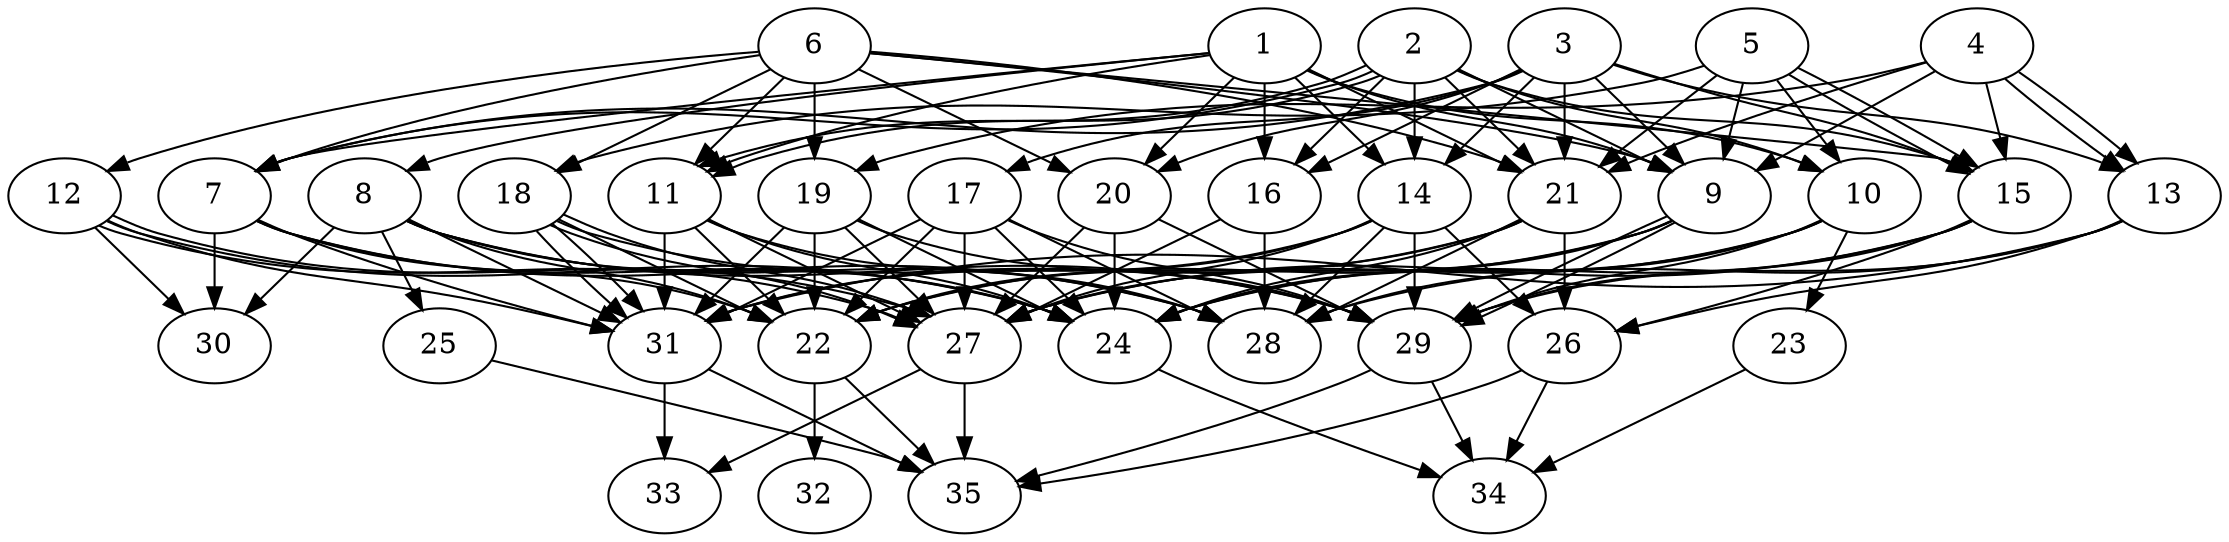 // DAG automatically generated by daggen at Thu Oct  3 14:05:37 2019
// ./daggen --dot -n 35 --ccr 0.5 --fat 0.7 --regular 0.5 --density 0.9 --mindata 5242880 --maxdata 52428800 
digraph G {
  1 [size="57516032", alpha="0.09", expect_size="28758016"] 
  1 -> 7 [size ="28758016"]
  1 -> 8 [size ="28758016"]
  1 -> 9 [size ="28758016"]
  1 -> 10 [size ="28758016"]
  1 -> 11 [size ="28758016"]
  1 -> 14 [size ="28758016"]
  1 -> 16 [size ="28758016"]
  1 -> 20 [size ="28758016"]
  1 -> 21 [size ="28758016"]
  2 [size="55898112", alpha="0.20", expect_size="27949056"] 
  2 -> 7 [size ="27949056"]
  2 -> 9 [size ="27949056"]
  2 -> 10 [size ="27949056"]
  2 -> 11 [size ="27949056"]
  2 -> 11 [size ="27949056"]
  2 -> 14 [size ="27949056"]
  2 -> 15 [size ="27949056"]
  2 -> 16 [size ="27949056"]
  2 -> 21 [size ="27949056"]
  3 [size="11974656", alpha="0.05", expect_size="5987328"] 
  3 -> 7 [size ="5987328"]
  3 -> 9 [size ="5987328"]
  3 -> 13 [size ="5987328"]
  3 -> 14 [size ="5987328"]
  3 -> 15 [size ="5987328"]
  3 -> 16 [size ="5987328"]
  3 -> 17 [size ="5987328"]
  3 -> 20 [size ="5987328"]
  3 -> 21 [size ="5987328"]
  4 [size="86366208", alpha="0.12", expect_size="43183104"] 
  4 -> 9 [size ="43183104"]
  4 -> 13 [size ="43183104"]
  4 -> 13 [size ="43183104"]
  4 -> 15 [size ="43183104"]
  4 -> 19 [size ="43183104"]
  4 -> 21 [size ="43183104"]
  5 [size="27514880", alpha="0.07", expect_size="13757440"] 
  5 -> 9 [size ="13757440"]
  5 -> 10 [size ="13757440"]
  5 -> 15 [size ="13757440"]
  5 -> 15 [size ="13757440"]
  5 -> 18 [size ="13757440"]
  5 -> 21 [size ="13757440"]
  6 [size="51120128", alpha="0.06", expect_size="25560064"] 
  6 -> 7 [size ="25560064"]
  6 -> 9 [size ="25560064"]
  6 -> 11 [size ="25560064"]
  6 -> 12 [size ="25560064"]
  6 -> 15 [size ="25560064"]
  6 -> 18 [size ="25560064"]
  6 -> 19 [size ="25560064"]
  6 -> 20 [size ="25560064"]
  6 -> 21 [size ="25560064"]
  7 [size="85958656", alpha="0.05", expect_size="42979328"] 
  7 -> 22 [size ="42979328"]
  7 -> 24 [size ="42979328"]
  7 -> 28 [size ="42979328"]
  7 -> 30 [size ="42979328"]
  7 -> 31 [size ="42979328"]
  8 [size="56868864", alpha="0.08", expect_size="28434432"] 
  8 -> 22 [size ="28434432"]
  8 -> 24 [size ="28434432"]
  8 -> 25 [size ="28434432"]
  8 -> 28 [size ="28434432"]
  8 -> 29 [size ="28434432"]
  8 -> 30 [size ="28434432"]
  8 -> 31 [size ="28434432"]
  9 [size="94451712", alpha="0.01", expect_size="47225856"] 
  9 -> 22 [size ="47225856"]
  9 -> 24 [size ="47225856"]
  9 -> 27 [size ="47225856"]
  9 -> 29 [size ="47225856"]
  9 -> 29 [size ="47225856"]
  10 [size="96004096", alpha="0.08", expect_size="48002048"] 
  10 -> 23 [size ="48002048"]
  10 -> 24 [size ="48002048"]
  10 -> 27 [size ="48002048"]
  10 -> 28 [size ="48002048"]
  10 -> 29 [size ="48002048"]
  11 [size="38780928", alpha="0.03", expect_size="19390464"] 
  11 -> 22 [size ="19390464"]
  11 -> 24 [size ="19390464"]
  11 -> 27 [size ="19390464"]
  11 -> 28 [size ="19390464"]
  11 -> 31 [size ="19390464"]
  12 [size="81297408", alpha="0.18", expect_size="40648704"] 
  12 -> 24 [size ="40648704"]
  12 -> 27 [size ="40648704"]
  12 -> 27 [size ="40648704"]
  12 -> 30 [size ="40648704"]
  12 -> 31 [size ="40648704"]
  13 [size="79820800", alpha="0.05", expect_size="39910400"] 
  13 -> 26 [size ="39910400"]
  13 -> 28 [size ="39910400"]
  13 -> 29 [size ="39910400"]
  13 -> 31 [size ="39910400"]
  14 [size="102191104", alpha="0.06", expect_size="51095552"] 
  14 -> 22 [size ="51095552"]
  14 -> 26 [size ="51095552"]
  14 -> 27 [size ="51095552"]
  14 -> 28 [size ="51095552"]
  14 -> 29 [size ="51095552"]
  14 -> 31 [size ="51095552"]
  15 [size="66783232", alpha="0.00", expect_size="33391616"] 
  15 -> 24 [size ="33391616"]
  15 -> 26 [size ="33391616"]
  15 -> 27 [size ="33391616"]
  15 -> 29 [size ="33391616"]
  16 [size="100927488", alpha="0.05", expect_size="50463744"] 
  16 -> 27 [size ="50463744"]
  16 -> 28 [size ="50463744"]
  17 [size="35436544", alpha="0.03", expect_size="17718272"] 
  17 -> 22 [size ="17718272"]
  17 -> 24 [size ="17718272"]
  17 -> 27 [size ="17718272"]
  17 -> 28 [size ="17718272"]
  17 -> 29 [size ="17718272"]
  17 -> 31 [size ="17718272"]
  18 [size="58048512", alpha="0.09", expect_size="29024256"] 
  18 -> 22 [size ="29024256"]
  18 -> 27 [size ="29024256"]
  18 -> 27 [size ="29024256"]
  18 -> 29 [size ="29024256"]
  18 -> 31 [size ="29024256"]
  18 -> 31 [size ="29024256"]
  19 [size="94056448", alpha="0.03", expect_size="47028224"] 
  19 -> 22 [size ="47028224"]
  19 -> 24 [size ="47028224"]
  19 -> 27 [size ="47028224"]
  19 -> 29 [size ="47028224"]
  19 -> 31 [size ="47028224"]
  20 [size="98287616", alpha="0.12", expect_size="49143808"] 
  20 -> 24 [size ="49143808"]
  20 -> 27 [size ="49143808"]
  20 -> 29 [size ="49143808"]
  21 [size="40599552", alpha="0.12", expect_size="20299776"] 
  21 -> 22 [size ="20299776"]
  21 -> 24 [size ="20299776"]
  21 -> 26 [size ="20299776"]
  21 -> 28 [size ="20299776"]
  21 -> 31 [size ="20299776"]
  22 [size="56494080", alpha="0.01", expect_size="28247040"] 
  22 -> 32 [size ="28247040"]
  22 -> 35 [size ="28247040"]
  23 [size="46297088", alpha="0.11", expect_size="23148544"] 
  23 -> 34 [size ="23148544"]
  24 [size="70248448", alpha="0.16", expect_size="35124224"] 
  24 -> 34 [size ="35124224"]
  25 [size="100519936", alpha="0.05", expect_size="50259968"] 
  25 -> 35 [size ="50259968"]
  26 [size="100790272", alpha="0.03", expect_size="50395136"] 
  26 -> 34 [size ="50395136"]
  26 -> 35 [size ="50395136"]
  27 [size="31383552", alpha="0.17", expect_size="15691776"] 
  27 -> 33 [size ="15691776"]
  27 -> 35 [size ="15691776"]
  28 [size="46929920", alpha="0.01", expect_size="23464960"] 
  29 [size="90597376", alpha="0.02", expect_size="45298688"] 
  29 -> 34 [size ="45298688"]
  29 -> 35 [size ="45298688"]
  30 [size="103184384", alpha="0.02", expect_size="51592192"] 
  31 [size="66766848", alpha="0.07", expect_size="33383424"] 
  31 -> 33 [size ="33383424"]
  31 -> 35 [size ="33383424"]
  32 [size="28377088", alpha="0.08", expect_size="14188544"] 
  33 [size="33427456", alpha="0.03", expect_size="16713728"] 
  34 [size="83406848", alpha="0.18", expect_size="41703424"] 
  35 [size="65452032", alpha="0.04", expect_size="32726016"] 
}
